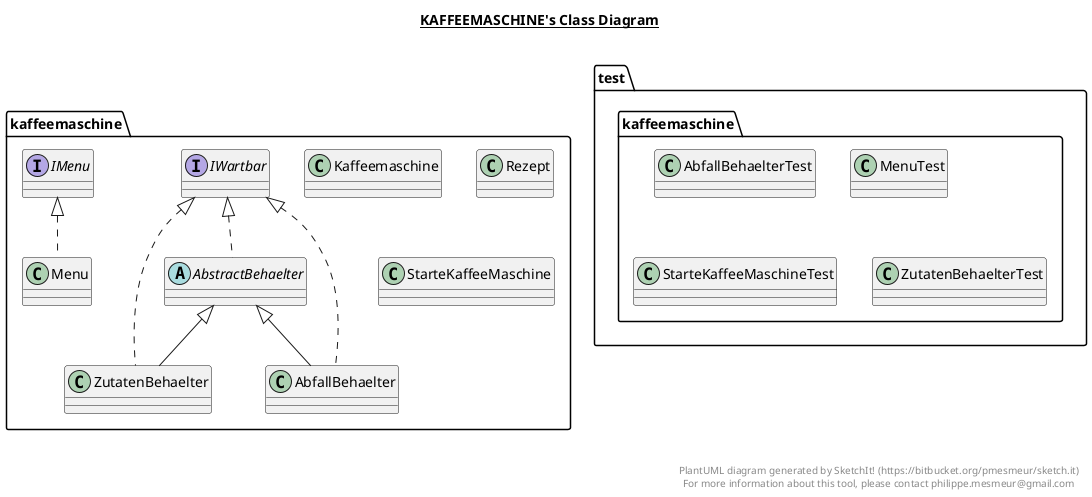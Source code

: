 @startuml

title __KAFFEEMASCHINE's Class Diagram__\n

  namespace kaffeemaschine {
    class kaffeemaschine.AbfallBehaelter {
    }
  }
  

  namespace kaffeemaschine {
    abstract class kaffeemaschine.AbstractBehaelter {
    }
  }
  

  namespace kaffeemaschine {
    interface kaffeemaschine.IMenu {
    }
  }
  

  namespace kaffeemaschine {
    interface kaffeemaschine.IWartbar {
    }
  }
  

  namespace kaffeemaschine {
    class kaffeemaschine.Kaffeemaschine {
    }
  }
  

  namespace kaffeemaschine {
    class kaffeemaschine.Menu {
    }
  }
  

  namespace kaffeemaschine {
    class kaffeemaschine.Rezept {
    }
  }
  

  namespace kaffeemaschine {
    class kaffeemaschine.StarteKaffeeMaschine {
    }
  }
  

  namespace kaffeemaschine {
    class kaffeemaschine.ZutatenBehaelter {
    }
  }
  

  namespace test.kaffeemaschine {
    class test.kaffeemaschine.AbfallBehaelterTest {
    }
  }
  

  namespace test.kaffeemaschine {
    class test.kaffeemaschine.MenuTest {
    }
  }
  

  namespace test.kaffeemaschine {
    class test.kaffeemaschine.StarteKaffeeMaschineTest {
    }
  }
  

  namespace test.kaffeemaschine {
    class test.kaffeemaschine.ZutatenBehaelterTest {
    }
  }
  

  kaffeemaschine.AbfallBehaelter .up.|> kaffeemaschine.IWartbar
  kaffeemaschine.AbfallBehaelter -up-|> kaffeemaschine.AbstractBehaelter
  kaffeemaschine.AbstractBehaelter .up.|> kaffeemaschine.IWartbar
  kaffeemaschine.Menu .up.|> kaffeemaschine.IMenu
  kaffeemaschine.ZutatenBehaelter .up.|> kaffeemaschine.IWartbar
  kaffeemaschine.ZutatenBehaelter -up-|> kaffeemaschine.AbstractBehaelter


right footer


PlantUML diagram generated by SketchIt! (https://bitbucket.org/pmesmeur/sketch.it)
For more information about this tool, please contact philippe.mesmeur@gmail.com
endfooter

@enduml
